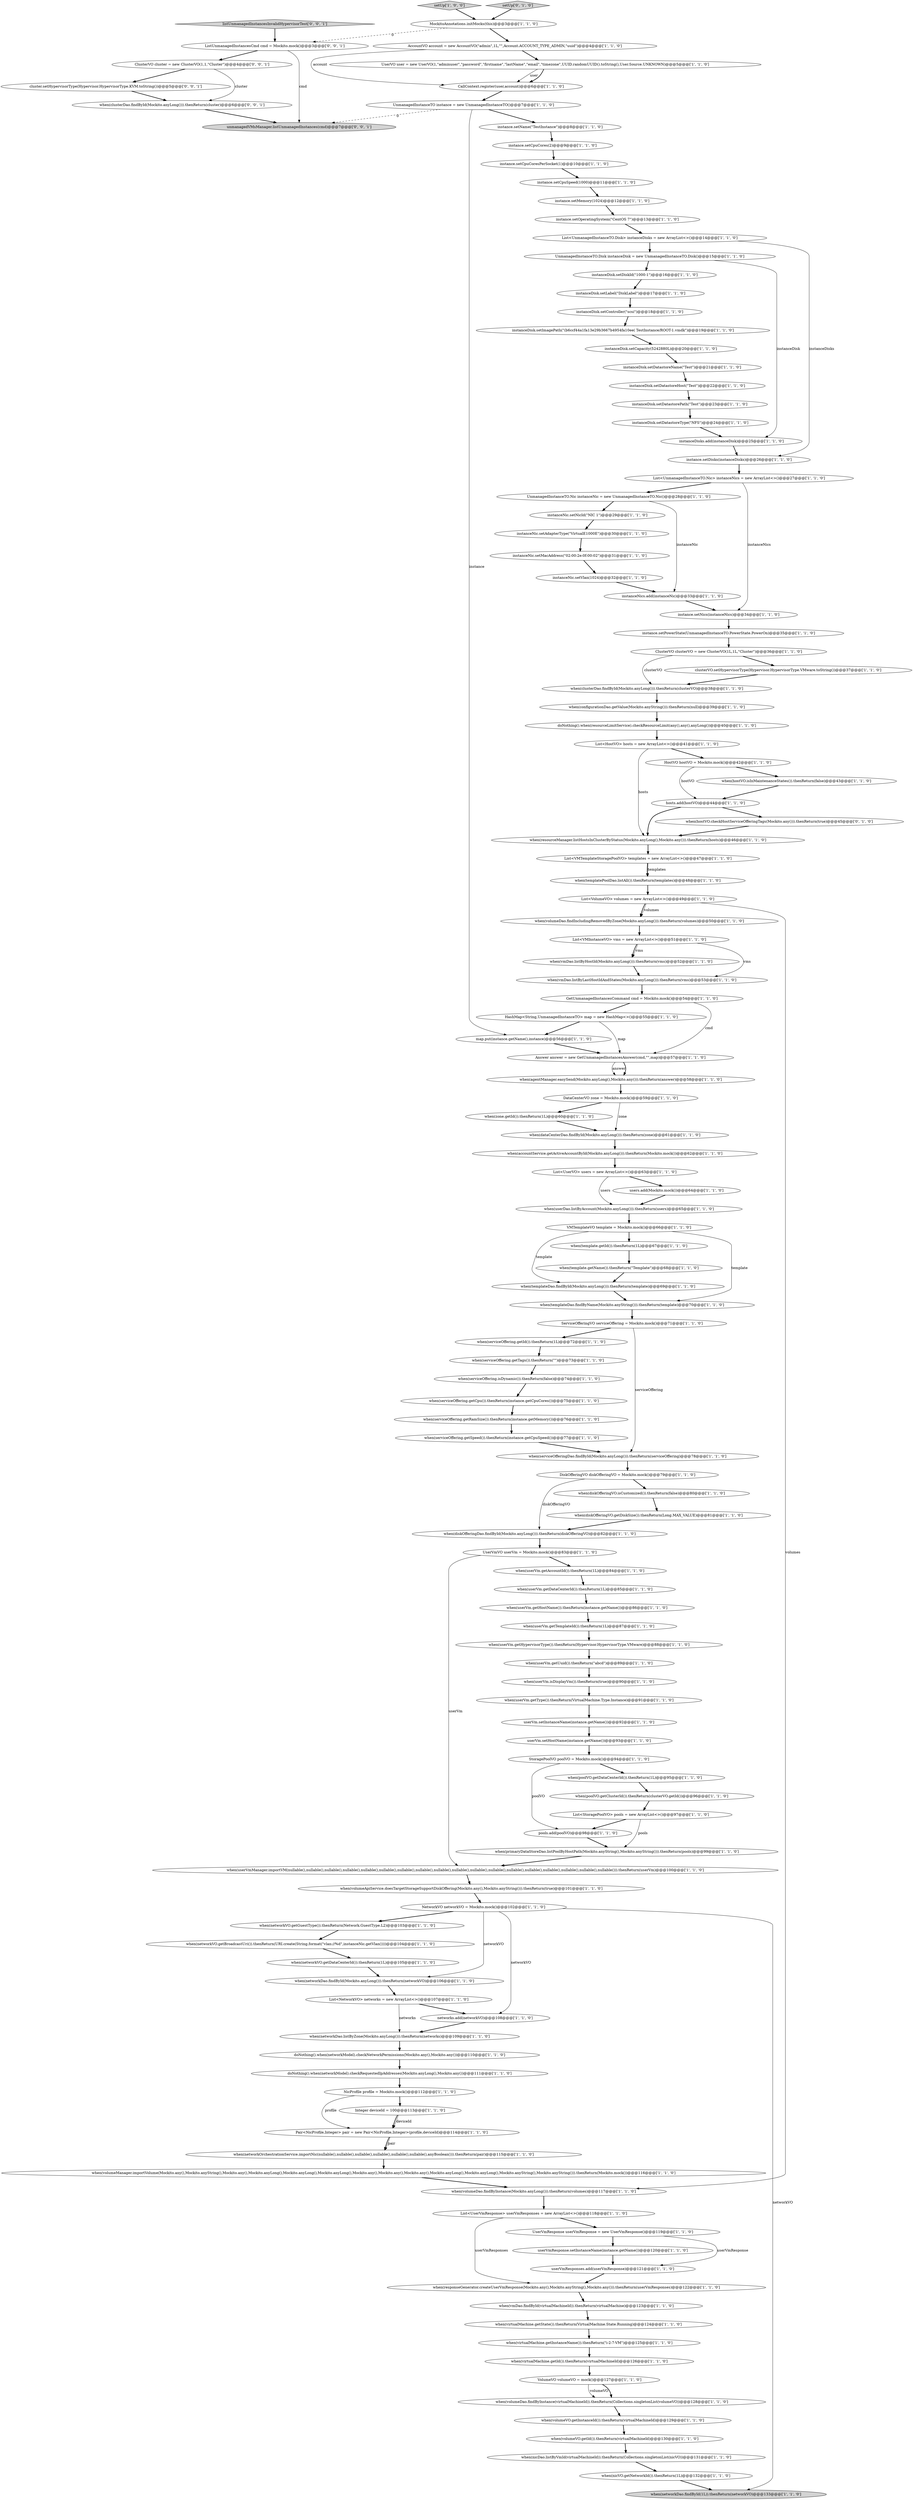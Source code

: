 digraph {
56 [style = filled, label = "List<NetworkVO> networks = new ArrayList<>()@@@107@@@['1', '1', '0']", fillcolor = white, shape = ellipse image = "AAA0AAABBB1BBB"];
121 [style = filled, label = "when(responseGenerator.createUserVmResponse(Mockito.any(),Mockito.anyString(),Mockito.any())).thenReturn(userVmResponses)@@@122@@@['1', '1', '0']", fillcolor = white, shape = ellipse image = "AAA0AAABBB1BBB"];
29 [style = filled, label = "instanceDisk.setCapacity(5242880L)@@@20@@@['1', '1', '0']", fillcolor = white, shape = ellipse image = "AAA0AAABBB1BBB"];
71 [style = filled, label = "when(userVm.getHostName()).thenReturn(instance.getName())@@@86@@@['1', '1', '0']", fillcolor = white, shape = ellipse image = "AAA0AAABBB1BBB"];
125 [style = filled, label = "instanceNic.setNicId(\"NIC 1\")@@@29@@@['1', '1', '0']", fillcolor = white, shape = ellipse image = "AAA0AAABBB1BBB"];
136 [style = filled, label = "listUnmanagedInstancesInvalidHypervisorTest['0', '0', '1']", fillcolor = lightgray, shape = diamond image = "AAA0AAABBB3BBB"];
46 [style = filled, label = "instanceDisk.setDatastoreHost(\"Test\")@@@22@@@['1', '1', '0']", fillcolor = white, shape = ellipse image = "AAA0AAABBB1BBB"];
6 [style = filled, label = "UnmanagedInstanceTO.Nic instanceNic = new UnmanagedInstanceTO.Nic()@@@28@@@['1', '1', '0']", fillcolor = white, shape = ellipse image = "AAA0AAABBB1BBB"];
96 [style = filled, label = "UnmanagedInstanceTO.Disk instanceDisk = new UnmanagedInstanceTO.Disk()@@@15@@@['1', '1', '0']", fillcolor = white, shape = ellipse image = "AAA0AAABBB1BBB"];
68 [style = filled, label = "when(virtualMachine.getState()).thenReturn(VirtualMachine.State.Running)@@@124@@@['1', '1', '0']", fillcolor = white, shape = ellipse image = "AAA0AAABBB1BBB"];
115 [style = filled, label = "when(vmDao.listByLastHostIdAndStates(Mockito.anyLong())).thenReturn(vms)@@@53@@@['1', '1', '0']", fillcolor = white, shape = ellipse image = "AAA0AAABBB1BBB"];
57 [style = filled, label = "instance.setDisks(instanceDisks)@@@26@@@['1', '1', '0']", fillcolor = white, shape = ellipse image = "AAA0AAABBB1BBB"];
74 [style = filled, label = "when(userDao.listByAccount(Mockito.anyLong())).thenReturn(users)@@@65@@@['1', '1', '0']", fillcolor = white, shape = ellipse image = "AAA0AAABBB1BBB"];
84 [style = filled, label = "instanceDisk.setLabel(\"DiskLabel\")@@@17@@@['1', '1', '0']", fillcolor = white, shape = ellipse image = "AAA0AAABBB1BBB"];
104 [style = filled, label = "instance.setMemory(1024)@@@12@@@['1', '1', '0']", fillcolor = white, shape = ellipse image = "AAA0AAABBB1BBB"];
111 [style = filled, label = "instanceDisk.setImagePath(\"(b6ccf44a1fa13e29b3667b4954fa10ee( TestInstance/ROOT-1.vmdk\")@@@19@@@['1', '1', '0']", fillcolor = white, shape = ellipse image = "AAA0AAABBB1BBB"];
47 [style = filled, label = "DiskOfferingVO diskOfferingVO = Mockito.mock()@@@79@@@['1', '1', '0']", fillcolor = white, shape = ellipse image = "AAA0AAABBB1BBB"];
30 [style = filled, label = "when(template.getId()).thenReturn(1L)@@@67@@@['1', '1', '0']", fillcolor = white, shape = ellipse image = "AAA0AAABBB1BBB"];
105 [style = filled, label = "List<UnmanagedInstanceTO.Nic> instanceNics = new ArrayList<>()@@@27@@@['1', '1', '0']", fillcolor = white, shape = ellipse image = "AAA0AAABBB1BBB"];
65 [style = filled, label = "List<VMTemplateStoragePoolVO> templates = new ArrayList<>()@@@47@@@['1', '1', '0']", fillcolor = white, shape = ellipse image = "AAA0AAABBB1BBB"];
69 [style = filled, label = "when(configurationDao.getValue(Mockito.anyString())).thenReturn(null)@@@39@@@['1', '1', '0']", fillcolor = white, shape = ellipse image = "AAA0AAABBB1BBB"];
1 [style = filled, label = "instance.setCpuCoresPerSocket(1)@@@10@@@['1', '1', '0']", fillcolor = white, shape = ellipse image = "AAA0AAABBB1BBB"];
50 [style = filled, label = "when(userVmManager.importVM(nullable(),nullable(),nullable(),nullable(),nullable(),nullable(),nullable(),nullable(),nullable(),nullable(),nullable(),nullable(),nullable(),nullable(),nullable(),nullable(),nullable(),nullable())).thenReturn(userVm)@@@100@@@['1', '1', '0']", fillcolor = white, shape = ellipse image = "AAA0AAABBB1BBB"];
93 [style = filled, label = "hosts.add(hostVO)@@@44@@@['1', '1', '0']", fillcolor = white, shape = ellipse image = "AAA0AAABBB1BBB"];
83 [style = filled, label = "doNothing().when(networkModel).checkNetworkPermissions(Mockito.any(),Mockito.any())@@@110@@@['1', '1', '0']", fillcolor = white, shape = ellipse image = "AAA0AAABBB1BBB"];
124 [style = filled, label = "instanceDisk.setController(\"scsi\")@@@18@@@['1', '1', '0']", fillcolor = white, shape = ellipse image = "AAA0AAABBB1BBB"];
9 [style = filled, label = "when(volumeManager.importVolume(Mockito.any(),Mockito.anyString(),Mockito.any(),Mockito.anyLong(),Mockito.anyLong(),Mockito.anyLong(),Mockito.any(),Mockito.any(),Mockito.any(),Mockito.anyLong(),Mockito.anyLong(),Mockito.anyString(),Mockito.anyString())).thenReturn(Mockito.mock())@@@116@@@['1', '1', '0']", fillcolor = white, shape = ellipse image = "AAA0AAABBB1BBB"];
49 [style = filled, label = "VMTemplateVO template = Mockito.mock()@@@66@@@['1', '1', '0']", fillcolor = white, shape = ellipse image = "AAA0AAABBB1BBB"];
94 [style = filled, label = "List<UserVO> users = new ArrayList<>()@@@63@@@['1', '1', '0']", fillcolor = white, shape = ellipse image = "AAA0AAABBB1BBB"];
16 [style = filled, label = "when(networkOrchestrationService.importNic(nullable(),nullable(),nullable(),nullable(),nullable(),nullable(),anyBoolean())).thenReturn(pair)@@@115@@@['1', '1', '0']", fillcolor = white, shape = ellipse image = "AAA0AAABBB1BBB"];
19 [style = filled, label = "when(serviceOffering.isDynamic()).thenReturn(false)@@@74@@@['1', '1', '0']", fillcolor = white, shape = ellipse image = "AAA0AAABBB1BBB"];
14 [style = filled, label = "when(volumeVO.getId()).thenReturn(virtualMachineId)@@@130@@@['1', '1', '0']", fillcolor = white, shape = ellipse image = "AAA0AAABBB1BBB"];
133 [style = filled, label = "cluster.setHypervisorType(Hypervisor.HypervisorType.KVM.toString())@@@5@@@['0', '0', '1']", fillcolor = white, shape = ellipse image = "AAA0AAABBB3BBB"];
27 [style = filled, label = "StoragePoolVO poolVO = Mockito.mock()@@@94@@@['1', '1', '0']", fillcolor = white, shape = ellipse image = "AAA0AAABBB1BBB"];
89 [style = filled, label = "VolumeVO volumeVO = mock()@@@127@@@['1', '1', '0']", fillcolor = white, shape = ellipse image = "AAA0AAABBB1BBB"];
24 [style = filled, label = "when(serviceOffering.getId()).thenReturn(1L)@@@72@@@['1', '1', '0']", fillcolor = white, shape = ellipse image = "AAA0AAABBB1BBB"];
13 [style = filled, label = "instance.setPowerState(UnmanagedInstanceTO.PowerState.PowerOn)@@@35@@@['1', '1', '0']", fillcolor = white, shape = ellipse image = "AAA0AAABBB1BBB"];
116 [style = filled, label = "when(serviceOffering.getSpeed()).thenReturn(instance.getCpuSpeed())@@@77@@@['1', '1', '0']", fillcolor = white, shape = ellipse image = "AAA0AAABBB1BBB"];
39 [style = filled, label = "setUp['1', '0', '0']", fillcolor = lightgray, shape = diamond image = "AAA0AAABBB1BBB"];
101 [style = filled, label = "instanceNics.add(instanceNic)@@@33@@@['1', '1', '0']", fillcolor = white, shape = ellipse image = "AAA0AAABBB1BBB"];
43 [style = filled, label = "instanceDisk.setDatastoreName(\"Test\")@@@21@@@['1', '1', '0']", fillcolor = white, shape = ellipse image = "AAA0AAABBB1BBB"];
2 [style = filled, label = "when(userVm.getTemplateId()).thenReturn(1L)@@@87@@@['1', '1', '0']", fillcolor = white, shape = ellipse image = "AAA0AAABBB1BBB"];
120 [style = filled, label = "instance.setCpuSpeed(1000)@@@11@@@['1', '1', '0']", fillcolor = white, shape = ellipse image = "AAA0AAABBB1BBB"];
45 [style = filled, label = "when(volumeDao.findByInstance(Mockito.anyLong())).thenReturn(volumes)@@@117@@@['1', '1', '0']", fillcolor = white, shape = ellipse image = "AAA0AAABBB1BBB"];
32 [style = filled, label = "GetUnmanagedInstancesCommand cmd = Mockito.mock()@@@54@@@['1', '1', '0']", fillcolor = white, shape = ellipse image = "AAA0AAABBB1BBB"];
119 [style = filled, label = "NetworkVO networkVO = Mockito.mock()@@@102@@@['1', '1', '0']", fillcolor = white, shape = ellipse image = "AAA0AAABBB1BBB"];
135 [style = filled, label = "ClusterVO cluster = new ClusterVO(1,1,\"Cluster\")@@@4@@@['0', '0', '1']", fillcolor = white, shape = ellipse image = "AAA0AAABBB3BBB"];
62 [style = filled, label = "when(nicVO.getNetworkId()).thenReturn(1L)@@@132@@@['1', '1', '0']", fillcolor = white, shape = ellipse image = "AAA0AAABBB1BBB"];
109 [style = filled, label = "users.add(Mockito.mock())@@@64@@@['1', '1', '0']", fillcolor = white, shape = ellipse image = "AAA0AAABBB1BBB"];
100 [style = filled, label = "List<VMInstanceVO> vms = new ArrayList<>()@@@51@@@['1', '1', '0']", fillcolor = white, shape = ellipse image = "AAA0AAABBB1BBB"];
107 [style = filled, label = "instance.setNics(instanceNics)@@@34@@@['1', '1', '0']", fillcolor = white, shape = ellipse image = "AAA0AAABBB1BBB"];
127 [style = filled, label = "UserVmResponse userVmResponse = new UserVmResponse()@@@119@@@['1', '1', '0']", fillcolor = white, shape = ellipse image = "AAA0AAABBB1BBB"];
60 [style = filled, label = "instanceNic.setVlan(1024)@@@32@@@['1', '1', '0']", fillcolor = white, shape = ellipse image = "AAA0AAABBB1BBB"];
128 [style = filled, label = "List<StoragePoolVO> pools = new ArrayList<>()@@@97@@@['1', '1', '0']", fillcolor = white, shape = ellipse image = "AAA0AAABBB1BBB"];
59 [style = filled, label = "DataCenterVO zone = Mockito.mock()@@@59@@@['1', '1', '0']", fillcolor = white, shape = ellipse image = "AAA0AAABBB1BBB"];
85 [style = filled, label = "doNothing().when(networkModel).checkRequestedIpAddresses(Mockito.anyLong(),Mockito.any())@@@111@@@['1', '1', '0']", fillcolor = white, shape = ellipse image = "AAA0AAABBB1BBB"];
88 [style = filled, label = "List<VolumeVO> volumes = new ArrayList<>()@@@49@@@['1', '1', '0']", fillcolor = white, shape = ellipse image = "AAA0AAABBB1BBB"];
103 [style = filled, label = "userVmResponses.add(userVmResponse)@@@121@@@['1', '1', '0']", fillcolor = white, shape = ellipse image = "AAA0AAABBB1BBB"];
3 [style = filled, label = "when(accountService.getActiveAccountById(Mockito.anyLong())).thenReturn(Mockito.mock())@@@62@@@['1', '1', '0']", fillcolor = white, shape = ellipse image = "AAA0AAABBB1BBB"];
91 [style = filled, label = "when(userVm.getAccountId()).thenReturn(1L)@@@84@@@['1', '1', '0']", fillcolor = white, shape = ellipse image = "AAA0AAABBB1BBB"];
137 [style = filled, label = "when(clusterDao.findById(Mockito.anyLong())).thenReturn(cluster)@@@6@@@['0', '0', '1']", fillcolor = white, shape = ellipse image = "AAA0AAABBB3BBB"];
118 [style = filled, label = "CallContext.register(user,account)@@@6@@@['1', '1', '0']", fillcolor = white, shape = ellipse image = "AAA0AAABBB1BBB"];
35 [style = filled, label = "when(clusterDao.findById(Mockito.anyLong())).thenReturn(clusterVO)@@@38@@@['1', '1', '0']", fillcolor = white, shape = ellipse image = "AAA0AAABBB1BBB"];
66 [style = filled, label = "List<UserVmResponse> userVmResponses = new ArrayList<>()@@@118@@@['1', '1', '0']", fillcolor = white, shape = ellipse image = "AAA0AAABBB1BBB"];
122 [style = filled, label = "when(templatePoolDao.listAll()).thenReturn(templates)@@@48@@@['1', '1', '0']", fillcolor = white, shape = ellipse image = "AAA0AAABBB1BBB"];
4 [style = filled, label = "when(networkDao.listByZone(Mockito.anyLong())).thenReturn(networks)@@@109@@@['1', '1', '0']", fillcolor = white, shape = ellipse image = "AAA0AAABBB1BBB"];
97 [style = filled, label = "when(userVm.isDisplayVm()).thenReturn(true)@@@90@@@['1', '1', '0']", fillcolor = white, shape = ellipse image = "AAA0AAABBB1BBB"];
34 [style = filled, label = "when(networkVO.getGuestType()).thenReturn(Network.GuestType.L2)@@@103@@@['1', '1', '0']", fillcolor = white, shape = ellipse image = "AAA0AAABBB1BBB"];
10 [style = filled, label = "Integer deviceId = 100@@@113@@@['1', '1', '0']", fillcolor = white, shape = ellipse image = "AAA0AAABBB1BBB"];
92 [style = filled, label = "Pair<NicProfile,Integer> pair = new Pair<NicProfile,Integer>(profile,deviceId)@@@114@@@['1', '1', '0']", fillcolor = white, shape = ellipse image = "AAA0AAABBB1BBB"];
38 [style = filled, label = "when(volumeDao.findIncludingRemovedByZone(Mockito.anyLong())).thenReturn(volumes)@@@50@@@['1', '1', '0']", fillcolor = white, shape = ellipse image = "AAA0AAABBB1BBB"];
112 [style = filled, label = "when(serviceOffering.getTags()).thenReturn(\"\")@@@73@@@['1', '1', '0']", fillcolor = white, shape = ellipse image = "AAA0AAABBB1BBB"];
44 [style = filled, label = "networks.add(networkVO)@@@108@@@['1', '1', '0']", fillcolor = white, shape = ellipse image = "AAA0AAABBB1BBB"];
52 [style = filled, label = "UnmanagedInstanceTO instance = new UnmanagedInstanceTO()@@@7@@@['1', '1', '0']", fillcolor = white, shape = ellipse image = "AAA0AAABBB1BBB"];
33 [style = filled, label = "when(template.getName()).thenReturn(\"Template\")@@@68@@@['1', '1', '0']", fillcolor = white, shape = ellipse image = "AAA0AAABBB1BBB"];
21 [style = filled, label = "when(zone.getId()).thenReturn(1L)@@@60@@@['1', '1', '0']", fillcolor = white, shape = ellipse image = "AAA0AAABBB1BBB"];
7 [style = filled, label = "when(nicDao.listByVmId(virtualMachineId)).thenReturn(Collections.singletonList(nicVO))@@@131@@@['1', '1', '0']", fillcolor = white, shape = ellipse image = "AAA0AAABBB1BBB"];
95 [style = filled, label = "instance.setCpuCores(2)@@@9@@@['1', '1', '0']", fillcolor = white, shape = ellipse image = "AAA0AAABBB1BBB"];
22 [style = filled, label = "instanceDisk.setDiskId(\"1000-1\")@@@16@@@['1', '1', '0']", fillcolor = white, shape = ellipse image = "AAA0AAABBB1BBB"];
36 [style = filled, label = "when(virtualMachine.getId()).thenReturn(virtualMachineId)@@@126@@@['1', '1', '0']", fillcolor = white, shape = ellipse image = "AAA0AAABBB1BBB"];
126 [style = filled, label = "instanceDisk.setDatastorePath(\"Test\")@@@23@@@['1', '1', '0']", fillcolor = white, shape = ellipse image = "AAA0AAABBB1BBB"];
37 [style = filled, label = "UserVO user = new UserVO(1,\"adminuser\",\"password\",\"firstname\",\"lastName\",\"email\",\"timezone\",UUID.randomUUID().toString(),User.Source.UNKNOWN)@@@5@@@['1', '1', '0']", fillcolor = white, shape = ellipse image = "AAA0AAABBB1BBB"];
75 [style = filled, label = "when(networkDao.findById(1L)).thenReturn(networkVO)@@@133@@@['1', '1', '0']", fillcolor = lightgray, shape = ellipse image = "AAA0AAABBB1BBB"];
117 [style = filled, label = "when(vmDao.findById(virtualMachineId)).thenReturn(virtualMachine)@@@123@@@['1', '1', '0']", fillcolor = white, shape = ellipse image = "AAA0AAABBB1BBB"];
90 [style = filled, label = "when(serviceOffering.getRamSize()).thenReturn(instance.getMemory())@@@76@@@['1', '1', '0']", fillcolor = white, shape = ellipse image = "AAA0AAABBB1BBB"];
73 [style = filled, label = "List<HostVO> hosts = new ArrayList<>()@@@41@@@['1', '1', '0']", fillcolor = white, shape = ellipse image = "AAA0AAABBB1BBB"];
131 [style = filled, label = "setUp['0', '1', '0']", fillcolor = lightgray, shape = diamond image = "AAA0AAABBB2BBB"];
26 [style = filled, label = "userVmResponse.setInstanceName(instance.getName())@@@120@@@['1', '1', '0']", fillcolor = white, shape = ellipse image = "AAA0AAABBB1BBB"];
130 [style = filled, label = "when(volumeDao.findByInstance(virtualMachineId)).thenReturn(Collections.singletonList(volumeVO))@@@128@@@['1', '1', '0']", fillcolor = white, shape = ellipse image = "AAA0AAABBB1BBB"];
8 [style = filled, label = "when(networkVO.getBroadcastUri()).thenReturn(URI.create(String.format(\"vlan://%d\",instanceNic.getVlan())))@@@104@@@['1', '1', '0']", fillcolor = white, shape = ellipse image = "AAA0AAABBB1BBB"];
98 [style = filled, label = "pools.add(poolVO)@@@98@@@['1', '1', '0']", fillcolor = white, shape = ellipse image = "AAA0AAABBB1BBB"];
55 [style = filled, label = "userVm.setHostName(instance.getName())@@@93@@@['1', '1', '0']", fillcolor = white, shape = ellipse image = "AAA0AAABBB1BBB"];
54 [style = filled, label = "when(vmDao.listByHostId(Mockito.anyLong())).thenReturn(vms)@@@52@@@['1', '1', '0']", fillcolor = white, shape = ellipse image = "AAA0AAABBB1BBB"];
78 [style = filled, label = "List<UnmanagedInstanceTO.Disk> instanceDisks = new ArrayList<>()@@@14@@@['1', '1', '0']", fillcolor = white, shape = ellipse image = "AAA0AAABBB1BBB"];
108 [style = filled, label = "userVm.setInstanceName(instance.getName())@@@92@@@['1', '1', '0']", fillcolor = white, shape = ellipse image = "AAA0AAABBB1BBB"];
23 [style = filled, label = "when(volumeApiService.doesTargetStorageSupportDiskOffering(Mockito.any(),Mockito.anyString())).thenReturn(true)@@@101@@@['1', '1', '0']", fillcolor = white, shape = ellipse image = "AAA0AAABBB1BBB"];
77 [style = filled, label = "instanceNic.setMacAddress(\"02:00:2e:0f:00:02\")@@@31@@@['1', '1', '0']", fillcolor = white, shape = ellipse image = "AAA0AAABBB1BBB"];
132 [style = filled, label = "when(hostVO.checkHostServiceOfferingTags(Mockito.any())).thenReturn(true)@@@45@@@['0', '1', '0']", fillcolor = white, shape = ellipse image = "AAA1AAABBB2BBB"];
113 [style = filled, label = "when(resourceManager.listHostsInClusterByStatus(Mockito.anyLong(),Mockito.any())).thenReturn(hosts)@@@46@@@['1', '1', '0']", fillcolor = white, shape = ellipse image = "AAA0AAABBB1BBB"];
106 [style = filled, label = "MockitoAnnotations.initMocks(this)@@@3@@@['1', '1', '0']", fillcolor = white, shape = ellipse image = "AAA0AAABBB1BBB"];
64 [style = filled, label = "when(userVm.getDataCenterId()).thenReturn(1L)@@@85@@@['1', '1', '0']", fillcolor = white, shape = ellipse image = "AAA0AAABBB1BBB"];
99 [style = filled, label = "when(templateDao.findById(Mockito.anyLong())).thenReturn(template)@@@69@@@['1', '1', '0']", fillcolor = white, shape = ellipse image = "AAA0AAABBB1BBB"];
20 [style = filled, label = "when(userVm.getType()).thenReturn(VirtualMachine.Type.Instance)@@@91@@@['1', '1', '0']", fillcolor = white, shape = ellipse image = "AAA0AAABBB1BBB"];
70 [style = filled, label = "map.put(instance.getName(),instance)@@@56@@@['1', '1', '0']", fillcolor = white, shape = ellipse image = "AAA0AAABBB1BBB"];
12 [style = filled, label = "when(diskOfferingDao.findById(Mockito.anyLong())).thenReturn(diskOfferingVO)@@@82@@@['1', '1', '0']", fillcolor = white, shape = ellipse image = "AAA0AAABBB1BBB"];
41 [style = filled, label = "when(poolVO.getDataCenterId()).thenReturn(1L)@@@95@@@['1', '1', '0']", fillcolor = white, shape = ellipse image = "AAA0AAABBB1BBB"];
82 [style = filled, label = "instance.setOperatingSystem(\"CentOS 7\")@@@13@@@['1', '1', '0']", fillcolor = white, shape = ellipse image = "AAA0AAABBB1BBB"];
0 [style = filled, label = "when(diskOfferingVO.getDiskSize()).thenReturn(Long.MAX_VALUE)@@@81@@@['1', '1', '0']", fillcolor = white, shape = ellipse image = "AAA0AAABBB1BBB"];
110 [style = filled, label = "instanceDisks.add(instanceDisk)@@@25@@@['1', '1', '0']", fillcolor = white, shape = ellipse image = "AAA0AAABBB1BBB"];
134 [style = filled, label = "ListUnmanagedInstancesCmd cmd = Mockito.mock()@@@3@@@['0', '0', '1']", fillcolor = white, shape = ellipse image = "AAA0AAABBB3BBB"];
61 [style = filled, label = "AccountVO account = new AccountVO(\"admin\",1L,\"\",Account.ACCOUNT_TYPE_ADMIN,\"uuid\")@@@4@@@['1', '1', '0']", fillcolor = white, shape = ellipse image = "AAA0AAABBB1BBB"];
51 [style = filled, label = "when(networkVO.getDataCenterId()).thenReturn(1L)@@@105@@@['1', '1', '0']", fillcolor = white, shape = ellipse image = "AAA0AAABBB1BBB"];
11 [style = filled, label = "when(serviceOfferingDao.findById(Mockito.anyLong())).thenReturn(serviceOffering)@@@78@@@['1', '1', '0']", fillcolor = white, shape = ellipse image = "AAA0AAABBB1BBB"];
86 [style = filled, label = "when(serviceOffering.getCpu()).thenReturn(instance.getCpuCores())@@@75@@@['1', '1', '0']", fillcolor = white, shape = ellipse image = "AAA0AAABBB1BBB"];
53 [style = filled, label = "ClusterVO clusterVO = new ClusterVO(1L,1L,\"Cluster\")@@@36@@@['1', '1', '0']", fillcolor = white, shape = ellipse image = "AAA0AAABBB1BBB"];
17 [style = filled, label = "when(userVm.getHypervisorType()).thenReturn(Hypervisor.HypervisorType.VMware)@@@88@@@['1', '1', '0']", fillcolor = white, shape = ellipse image = "AAA0AAABBB1BBB"];
81 [style = filled, label = "when(poolVO.getClusterId()).thenReturn(clusterVO.getId())@@@96@@@['1', '1', '0']", fillcolor = white, shape = ellipse image = "AAA0AAABBB1BBB"];
15 [style = filled, label = "when(agentManager.easySend(Mockito.anyLong(),Mockito.any())).thenReturn(answer)@@@58@@@['1', '1', '0']", fillcolor = white, shape = ellipse image = "AAA0AAABBB1BBB"];
40 [style = filled, label = "when(networkDao.findById(Mockito.anyLong())).thenReturn(networkVO)@@@106@@@['1', '1', '0']", fillcolor = white, shape = ellipse image = "AAA0AAABBB1BBB"];
42 [style = filled, label = "when(templateDao.findByName(Mockito.anyString())).thenReturn(template)@@@70@@@['1', '1', '0']", fillcolor = white, shape = ellipse image = "AAA0AAABBB1BBB"];
58 [style = filled, label = "NicProfile profile = Mockito.mock()@@@112@@@['1', '1', '0']", fillcolor = white, shape = ellipse image = "AAA0AAABBB1BBB"];
67 [style = filled, label = "when(diskOfferingVO.isCustomized()).thenReturn(false)@@@80@@@['1', '1', '0']", fillcolor = white, shape = ellipse image = "AAA0AAABBB1BBB"];
31 [style = filled, label = "instance.setName(\"TestInstance\")@@@8@@@['1', '1', '0']", fillcolor = white, shape = ellipse image = "AAA0AAABBB1BBB"];
80 [style = filled, label = "when(dataCenterDao.findById(Mockito.anyLong())).thenReturn(zone)@@@61@@@['1', '1', '0']", fillcolor = white, shape = ellipse image = "AAA0AAABBB1BBB"];
114 [style = filled, label = "instanceNic.setAdapterType(\"VirtualE1000E\")@@@30@@@['1', '1', '0']", fillcolor = white, shape = ellipse image = "AAA0AAABBB1BBB"];
63 [style = filled, label = "clusterVO.setHypervisorType(Hypervisor.HypervisorType.VMware.toString())@@@37@@@['1', '1', '0']", fillcolor = white, shape = ellipse image = "AAA0AAABBB1BBB"];
5 [style = filled, label = "when(virtualMachine.getInstanceName()).thenReturn(\"i-2-7-VM\")@@@125@@@['1', '1', '0']", fillcolor = white, shape = ellipse image = "AAA0AAABBB1BBB"];
123 [style = filled, label = "when(hostVO.isInMaintenanceStates()).thenReturn(false)@@@43@@@['1', '1', '0']", fillcolor = white, shape = ellipse image = "AAA0AAABBB1BBB"];
48 [style = filled, label = "HostVO hostVO = Mockito.mock()@@@42@@@['1', '1', '0']", fillcolor = white, shape = ellipse image = "AAA0AAABBB1BBB"];
18 [style = filled, label = "instanceDisk.setDatastoreType(\"NFS\")@@@24@@@['1', '1', '0']", fillcolor = white, shape = ellipse image = "AAA0AAABBB1BBB"];
28 [style = filled, label = "Answer answer = new GetUnmanagedInstancesAnswer(cmd,\"\",map)@@@57@@@['1', '1', '0']", fillcolor = white, shape = ellipse image = "AAA0AAABBB1BBB"];
72 [style = filled, label = "HashMap<String,UnmanagedInstanceTO> map = new HashMap<>()@@@55@@@['1', '1', '0']", fillcolor = white, shape = ellipse image = "AAA0AAABBB1BBB"];
129 [style = filled, label = "when(primaryDataStoreDao.listPoolByHostPath(Mockito.anyString(),Mockito.anyString())).thenReturn(pools)@@@99@@@['1', '1', '0']", fillcolor = white, shape = ellipse image = "AAA0AAABBB1BBB"];
79 [style = filled, label = "ServiceOfferingVO serviceOffering = Mockito.mock()@@@71@@@['1', '1', '0']", fillcolor = white, shape = ellipse image = "AAA0AAABBB1BBB"];
87 [style = filled, label = "when(volumeVO.getInstanceId()).thenReturn(virtualMachineId)@@@129@@@['1', '1', '0']", fillcolor = white, shape = ellipse image = "AAA0AAABBB1BBB"];
102 [style = filled, label = "doNothing().when(resourceLimitService).checkResourceLimit(any(),any(),anyLong())@@@40@@@['1', '1', '0']", fillcolor = white, shape = ellipse image = "AAA0AAABBB1BBB"];
76 [style = filled, label = "UserVmVO userVm = Mockito.mock()@@@83@@@['1', '1', '0']", fillcolor = white, shape = ellipse image = "AAA0AAABBB1BBB"];
138 [style = filled, label = "unmanagedVMsManager.listUnmanagedInstances(cmd)@@@7@@@['0', '0', '1']", fillcolor = lightgray, shape = ellipse image = "AAA0AAABBB3BBB"];
25 [style = filled, label = "when(userVm.getUuid()).thenReturn(\"abcd\")@@@89@@@['1', '1', '0']", fillcolor = white, shape = ellipse image = "AAA0AAABBB1BBB"];
49->30 [style = bold, label=""];
93->132 [style = bold, label=""];
41->81 [style = bold, label=""];
7->62 [style = bold, label=""];
80->3 [style = bold, label=""];
28->15 [style = solid, label="answer"];
43->46 [style = bold, label=""];
74->49 [style = bold, label=""];
19->86 [style = bold, label=""];
136->134 [style = bold, label=""];
48->93 [style = solid, label="hostVO"];
135->137 [style = solid, label="cluster"];
88->38 [style = solid, label="volumes"];
69->102 [style = bold, label=""];
96->22 [style = bold, label=""];
63->35 [style = bold, label=""];
46->126 [style = bold, label=""];
2->17 [style = bold, label=""];
100->54 [style = bold, label=""];
133->137 [style = bold, label=""];
54->115 [style = bold, label=""];
134->135 [style = bold, label=""];
100->115 [style = solid, label="vms"];
92->16 [style = solid, label="pair"];
33->99 [style = bold, label=""];
40->56 [style = bold, label=""];
26->103 [style = bold, label=""];
110->57 [style = bold, label=""];
57->105 [style = bold, label=""];
98->129 [style = bold, label=""];
82->78 [style = bold, label=""];
90->116 [style = bold, label=""];
78->96 [style = bold, label=""];
89->130 [style = solid, label="volumeVO"];
128->98 [style = bold, label=""];
70->28 [style = bold, label=""];
93->113 [style = bold, label=""];
84->124 [style = bold, label=""];
45->66 [style = bold, label=""];
88->38 [style = bold, label=""];
125->114 [style = bold, label=""];
38->100 [style = bold, label=""];
78->57 [style = solid, label="instanceDisks"];
58->10 [style = bold, label=""];
14->7 [style = bold, label=""];
48->123 [style = bold, label=""];
32->72 [style = bold, label=""];
53->35 [style = solid, label="clusterVO"];
27->98 [style = solid, label="poolVO"];
66->121 [style = solid, label="userVmResponses"];
47->67 [style = bold, label=""];
65->122 [style = bold, label=""];
44->4 [style = bold, label=""];
37->118 [style = solid, label="user"];
131->106 [style = bold, label=""];
52->138 [style = dashed, label="0"];
87->14 [style = bold, label=""];
121->117 [style = bold, label=""];
112->19 [style = bold, label=""];
22->84 [style = bold, label=""];
68->5 [style = bold, label=""];
4->83 [style = bold, label=""];
49->42 [style = solid, label="template"];
119->34 [style = bold, label=""];
55->27 [style = bold, label=""];
77->60 [style = bold, label=""];
0->12 [style = bold, label=""];
102->73 [style = bold, label=""];
104->82 [style = bold, label=""];
3->94 [style = bold, label=""];
91->64 [style = bold, label=""];
23->119 [style = bold, label=""];
32->28 [style = solid, label="cmd"];
56->4 [style = solid, label="networks"];
72->28 [style = solid, label="map"];
81->128 [style = bold, label=""];
62->75 [style = bold, label=""];
61->118 [style = solid, label="account"];
61->37 [style = bold, label=""];
15->59 [style = bold, label=""];
106->61 [style = bold, label=""];
66->127 [style = bold, label=""];
89->130 [style = bold, label=""];
6->101 [style = solid, label="instanceNic"];
73->113 [style = solid, label="hosts"];
128->129 [style = solid, label="pools"];
20->108 [style = bold, label=""];
115->32 [style = bold, label=""];
64->71 [style = bold, label=""];
101->107 [style = bold, label=""];
6->125 [style = bold, label=""];
36->89 [style = bold, label=""];
47->12 [style = solid, label="diskOfferingVO"];
27->41 [style = bold, label=""];
79->11 [style = solid, label="serviceOffering"];
123->93 [style = bold, label=""];
56->44 [style = bold, label=""];
137->138 [style = bold, label=""];
76->50 [style = solid, label="userVm"];
119->40 [style = solid, label="networkVO"];
134->138 [style = solid, label="cmd"];
67->0 [style = bold, label=""];
53->63 [style = bold, label=""];
71->2 [style = bold, label=""];
10->92 [style = solid, label="deviceId"];
119->75 [style = solid, label="networkVO"];
59->21 [style = bold, label=""];
130->87 [style = bold, label=""];
119->44 [style = solid, label="networkVO"];
52->70 [style = solid, label="instance"];
95->1 [style = bold, label=""];
86->90 [style = bold, label=""];
105->107 [style = solid, label="instanceNics"];
126->18 [style = bold, label=""];
28->15 [style = bold, label=""];
116->11 [style = bold, label=""];
97->20 [style = bold, label=""];
52->31 [style = bold, label=""];
51->40 [style = bold, label=""];
1->120 [style = bold, label=""];
132->113 [style = bold, label=""];
65->122 [style = solid, label="templates"];
30->33 [style = bold, label=""];
21->80 [style = bold, label=""];
108->55 [style = bold, label=""];
35->69 [style = bold, label=""];
114->77 [style = bold, label=""];
122->88 [style = bold, label=""];
107->13 [style = bold, label=""];
103->121 [style = bold, label=""];
135->133 [style = bold, label=""];
120->104 [style = bold, label=""];
50->23 [style = bold, label=""];
5->36 [style = bold, label=""];
18->110 [style = bold, label=""];
96->110 [style = solid, label="instanceDisk"];
127->26 [style = bold, label=""];
117->68 [style = bold, label=""];
76->91 [style = bold, label=""];
124->111 [style = bold, label=""];
109->74 [style = bold, label=""];
59->80 [style = solid, label="zone"];
31->95 [style = bold, label=""];
105->6 [style = bold, label=""];
94->109 [style = bold, label=""];
25->97 [style = bold, label=""];
79->24 [style = bold, label=""];
85->58 [style = bold, label=""];
99->42 [style = bold, label=""];
58->92 [style = solid, label="profile"];
88->45 [style = solid, label="volumes"];
11->47 [style = bold, label=""];
12->76 [style = bold, label=""];
37->118 [style = bold, label=""];
8->51 [style = bold, label=""];
92->16 [style = bold, label=""];
60->101 [style = bold, label=""];
24->112 [style = bold, label=""];
29->43 [style = bold, label=""];
118->52 [style = bold, label=""];
127->103 [style = solid, label="userVmResponse"];
13->53 [style = bold, label=""];
100->54 [style = solid, label="vms"];
42->79 [style = bold, label=""];
111->29 [style = bold, label=""];
72->70 [style = bold, label=""];
9->45 [style = bold, label=""];
83->85 [style = bold, label=""];
10->92 [style = bold, label=""];
106->134 [style = dashed, label="0"];
49->99 [style = solid, label="template"];
94->74 [style = solid, label="users"];
34->8 [style = bold, label=""];
73->48 [style = bold, label=""];
129->50 [style = bold, label=""];
39->106 [style = bold, label=""];
17->25 [style = bold, label=""];
113->65 [style = bold, label=""];
16->9 [style = bold, label=""];
}
